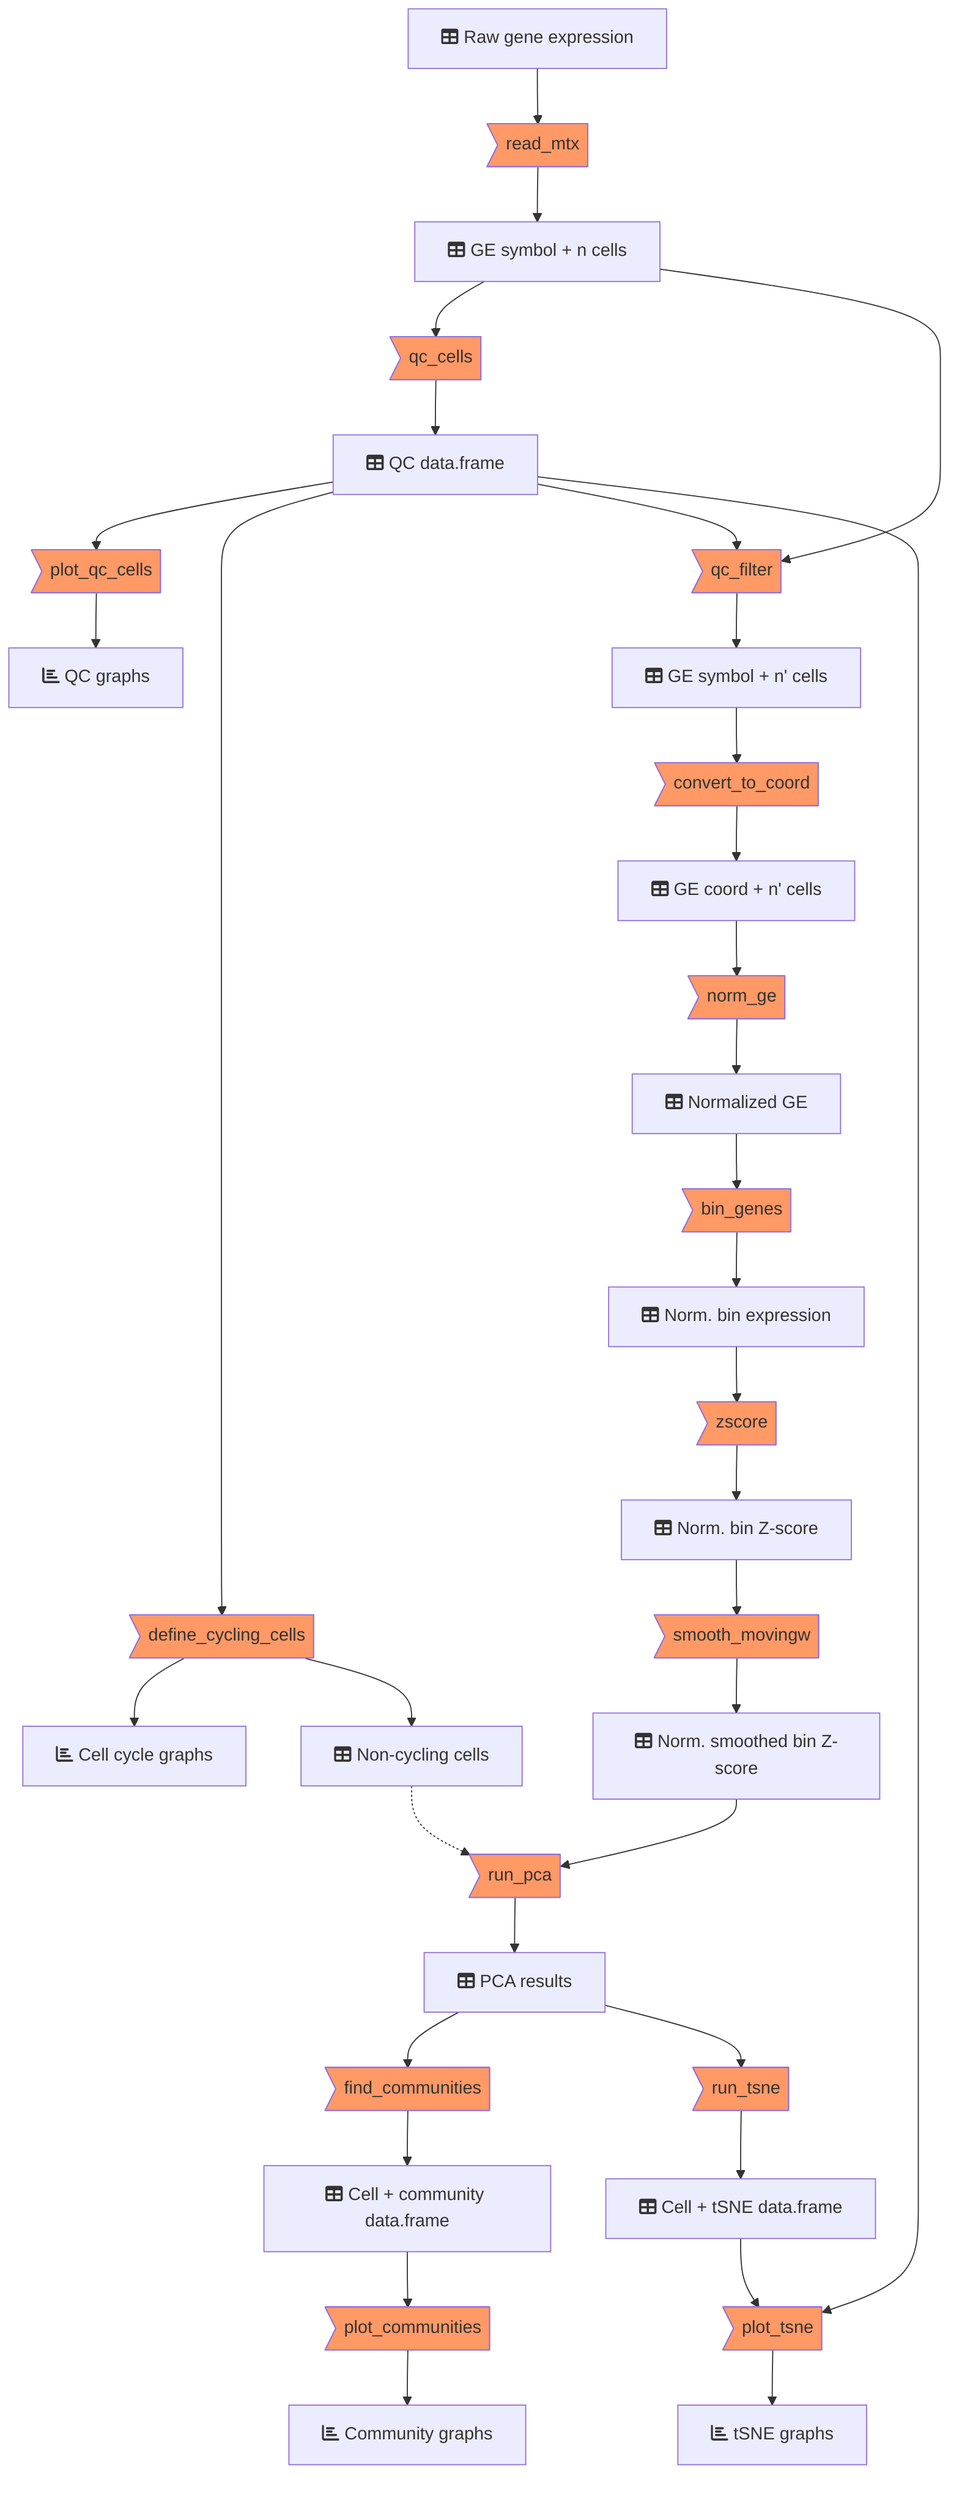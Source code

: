 graph TD
A[fa:fa-table Raw gene expression] --> B>read_mtx]
B --> C[fa:fa-table GE symbol + n cells]
C --> D>qc_cells]
D --> E[fa:fa-table QC data.frame]
E --> E1>plot_qc_cells]
E1 --> E2[fa:fa-chart-bar QC graphs]
E --> E3>define_cycling_cells]
E3 --> E4[fa:fa-chart-bar Cell cycle graphs]
E3 --> E5[fa:fa-table Non-cycling cells]
C --> F>qc_filter]
E --> F>qc_filter]
F --> G[fa:fa-table GE symbol + n' cells]
G --> H>convert_to_coord]
H --> I[fa:fa-table GE coord + n' cells]
I --> J>norm_ge]
J --> JJ[fa:fa-table Normalized GE]
JJ --> K>bin_genes]
K --> KK[fa:fa-table Norm. bin expression]
KK --> L>zscore]
L --> LL[fa:fa-table Norm. bin Z-score]
LL --> M>smooth_movingw]
M --> MM[fa:fa-table Norm. smoothed bin Z-score]
MM --> N>run_pca]
E5 -.-> N
N --> NN[fa:fa-table PCA results]
NN --> O>find_communities]
O --> OO[fa:fa-table Cell + community data.frame]
OO --> O2>plot_communities]
O2 --> O3[fa:fa-chart-bar Community graphs]
NN --> P>run_tsne]
P --> PP[fa:fa-table Cell + tSNE data.frame]
PP --> P2>plot_tsne]
P2 --> P3[fa:fa-chart-bar tSNE graphs]
E --> P2

classDef orange fill:#f96;
class B,D,E1,E3,F,H,J,K,L,M,N,O,O2,P,P2 orange
